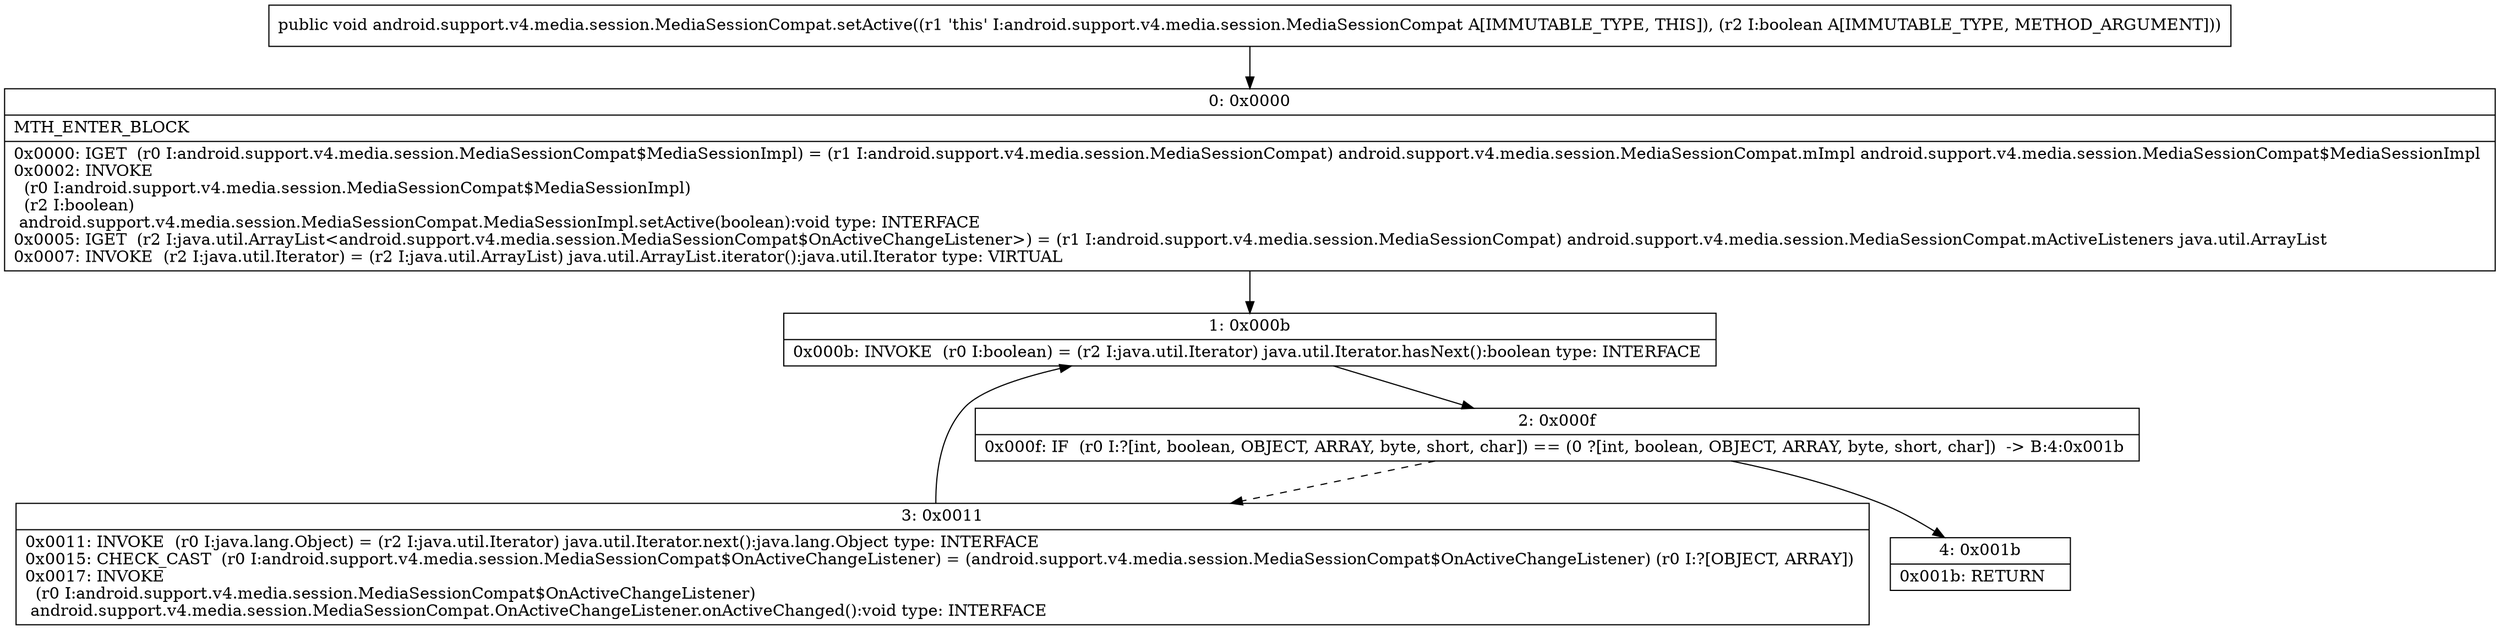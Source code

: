 digraph "CFG forandroid.support.v4.media.session.MediaSessionCompat.setActive(Z)V" {
Node_0 [shape=record,label="{0\:\ 0x0000|MTH_ENTER_BLOCK\l|0x0000: IGET  (r0 I:android.support.v4.media.session.MediaSessionCompat$MediaSessionImpl) = (r1 I:android.support.v4.media.session.MediaSessionCompat) android.support.v4.media.session.MediaSessionCompat.mImpl android.support.v4.media.session.MediaSessionCompat$MediaSessionImpl \l0x0002: INVOKE  \l  (r0 I:android.support.v4.media.session.MediaSessionCompat$MediaSessionImpl)\l  (r2 I:boolean)\l android.support.v4.media.session.MediaSessionCompat.MediaSessionImpl.setActive(boolean):void type: INTERFACE \l0x0005: IGET  (r2 I:java.util.ArrayList\<android.support.v4.media.session.MediaSessionCompat$OnActiveChangeListener\>) = (r1 I:android.support.v4.media.session.MediaSessionCompat) android.support.v4.media.session.MediaSessionCompat.mActiveListeners java.util.ArrayList \l0x0007: INVOKE  (r2 I:java.util.Iterator) = (r2 I:java.util.ArrayList) java.util.ArrayList.iterator():java.util.Iterator type: VIRTUAL \l}"];
Node_1 [shape=record,label="{1\:\ 0x000b|0x000b: INVOKE  (r0 I:boolean) = (r2 I:java.util.Iterator) java.util.Iterator.hasNext():boolean type: INTERFACE \l}"];
Node_2 [shape=record,label="{2\:\ 0x000f|0x000f: IF  (r0 I:?[int, boolean, OBJECT, ARRAY, byte, short, char]) == (0 ?[int, boolean, OBJECT, ARRAY, byte, short, char])  \-\> B:4:0x001b \l}"];
Node_3 [shape=record,label="{3\:\ 0x0011|0x0011: INVOKE  (r0 I:java.lang.Object) = (r2 I:java.util.Iterator) java.util.Iterator.next():java.lang.Object type: INTERFACE \l0x0015: CHECK_CAST  (r0 I:android.support.v4.media.session.MediaSessionCompat$OnActiveChangeListener) = (android.support.v4.media.session.MediaSessionCompat$OnActiveChangeListener) (r0 I:?[OBJECT, ARRAY]) \l0x0017: INVOKE  \l  (r0 I:android.support.v4.media.session.MediaSessionCompat$OnActiveChangeListener)\l android.support.v4.media.session.MediaSessionCompat.OnActiveChangeListener.onActiveChanged():void type: INTERFACE \l}"];
Node_4 [shape=record,label="{4\:\ 0x001b|0x001b: RETURN   \l}"];
MethodNode[shape=record,label="{public void android.support.v4.media.session.MediaSessionCompat.setActive((r1 'this' I:android.support.v4.media.session.MediaSessionCompat A[IMMUTABLE_TYPE, THIS]), (r2 I:boolean A[IMMUTABLE_TYPE, METHOD_ARGUMENT])) }"];
MethodNode -> Node_0;
Node_0 -> Node_1;
Node_1 -> Node_2;
Node_2 -> Node_3[style=dashed];
Node_2 -> Node_4;
Node_3 -> Node_1;
}

